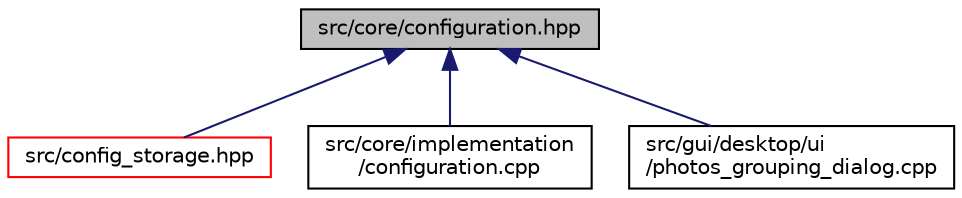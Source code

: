 digraph "src/core/configuration.hpp"
{
 // LATEX_PDF_SIZE
  edge [fontname="Helvetica",fontsize="10",labelfontname="Helvetica",labelfontsize="10"];
  node [fontname="Helvetica",fontsize="10",shape=record];
  Node1 [label="src/core/configuration.hpp",height=0.2,width=0.4,color="black", fillcolor="grey75", style="filled", fontcolor="black",tooltip=" "];
  Node1 -> Node2 [dir="back",color="midnightblue",fontsize="10",style="solid",fontname="Helvetica"];
  Node2 [label="src/config_storage.hpp",height=0.2,width=0.4,color="red", fillcolor="white", style="filled",URL="$config__storage_8hpp.html",tooltip=" "];
  Node1 -> Node5 [dir="back",color="midnightblue",fontsize="10",style="solid",fontname="Helvetica"];
  Node5 [label="src/core/implementation\l/configuration.cpp",height=0.2,width=0.4,color="black", fillcolor="white", style="filled",URL="$configuration_8cpp.html",tooltip=" "];
  Node1 -> Node6 [dir="back",color="midnightblue",fontsize="10",style="solid",fontname="Helvetica"];
  Node6 [label="src/gui/desktop/ui\l/photos_grouping_dialog.cpp",height=0.2,width=0.4,color="black", fillcolor="white", style="filled",URL="$photos__grouping__dialog_8cpp.html",tooltip=" "];
}
